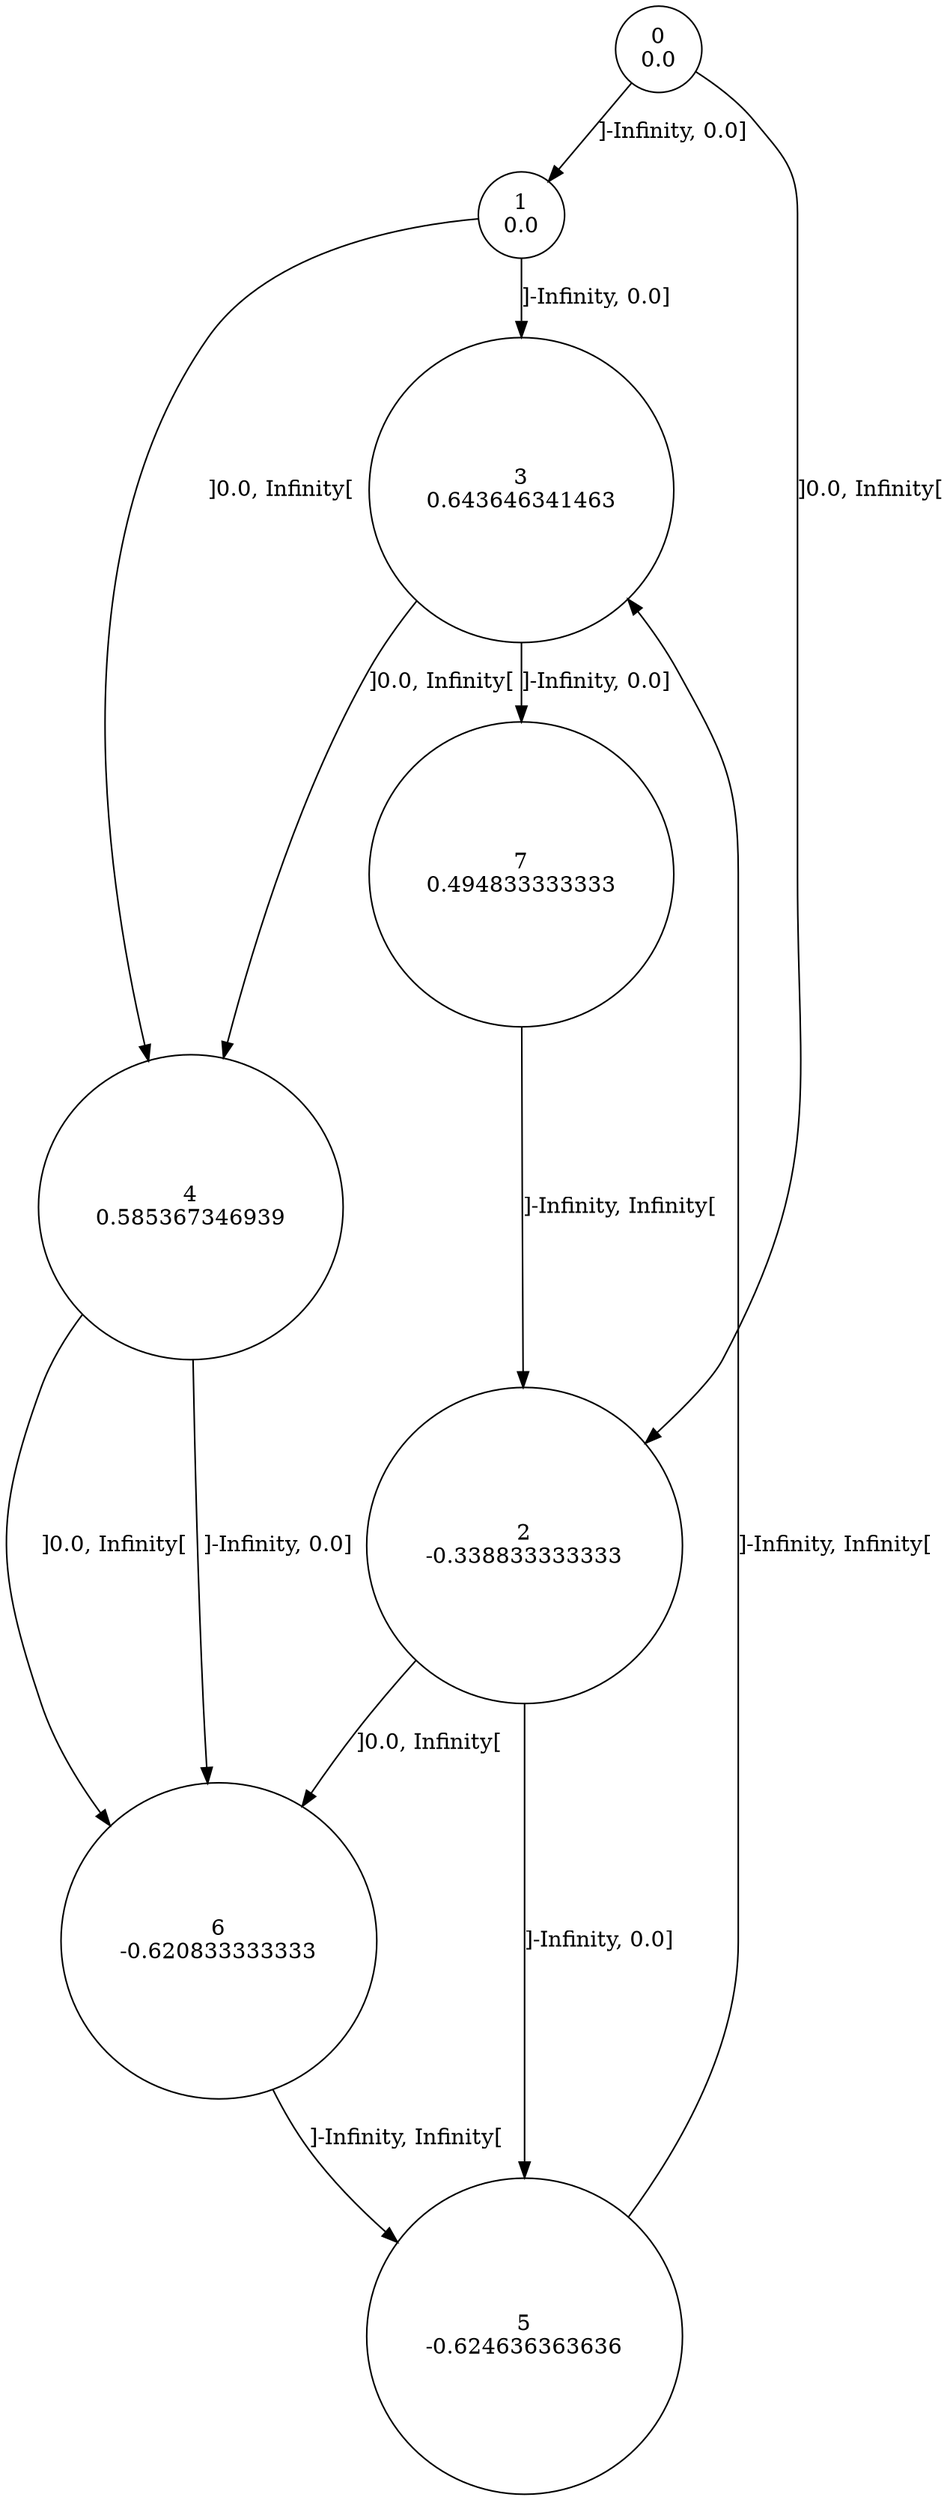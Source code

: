 digraph a {
0 [shape=circle, label="0\n0.0"];
	0 -> 1 [label="]-Infinity, 0.0]"];
	0 -> 2 [label="]0.0, Infinity["];
1 [shape=circle, label="1\n0.0"];
	1 -> 3 [label="]-Infinity, 0.0]"];
	1 -> 4 [label="]0.0, Infinity["];
2 [shape=circle, label="2\n-0.338833333333"];
	2 -> 5 [label="]-Infinity, 0.0]"];
	2 -> 6 [label="]0.0, Infinity["];
3 [shape=circle, label="3\n0.643646341463"];
	3 -> 7 [label="]-Infinity, 0.0]"];
	3 -> 4 [label="]0.0, Infinity["];
4 [shape=circle, label="4\n0.585367346939"];
	4 -> 6 [label="]-Infinity, 0.0]"];
	4 -> 6 [label="]0.0, Infinity["];
5 [shape=circle, label="5\n-0.624636363636"];
	5 -> 3 [label="]-Infinity, Infinity["];
6 [shape=circle, label="6\n-0.620833333333"];
	6 -> 5 [label="]-Infinity, Infinity["];
7 [shape=circle, label="7\n0.494833333333"];
	7 -> 2 [label="]-Infinity, Infinity["];
}